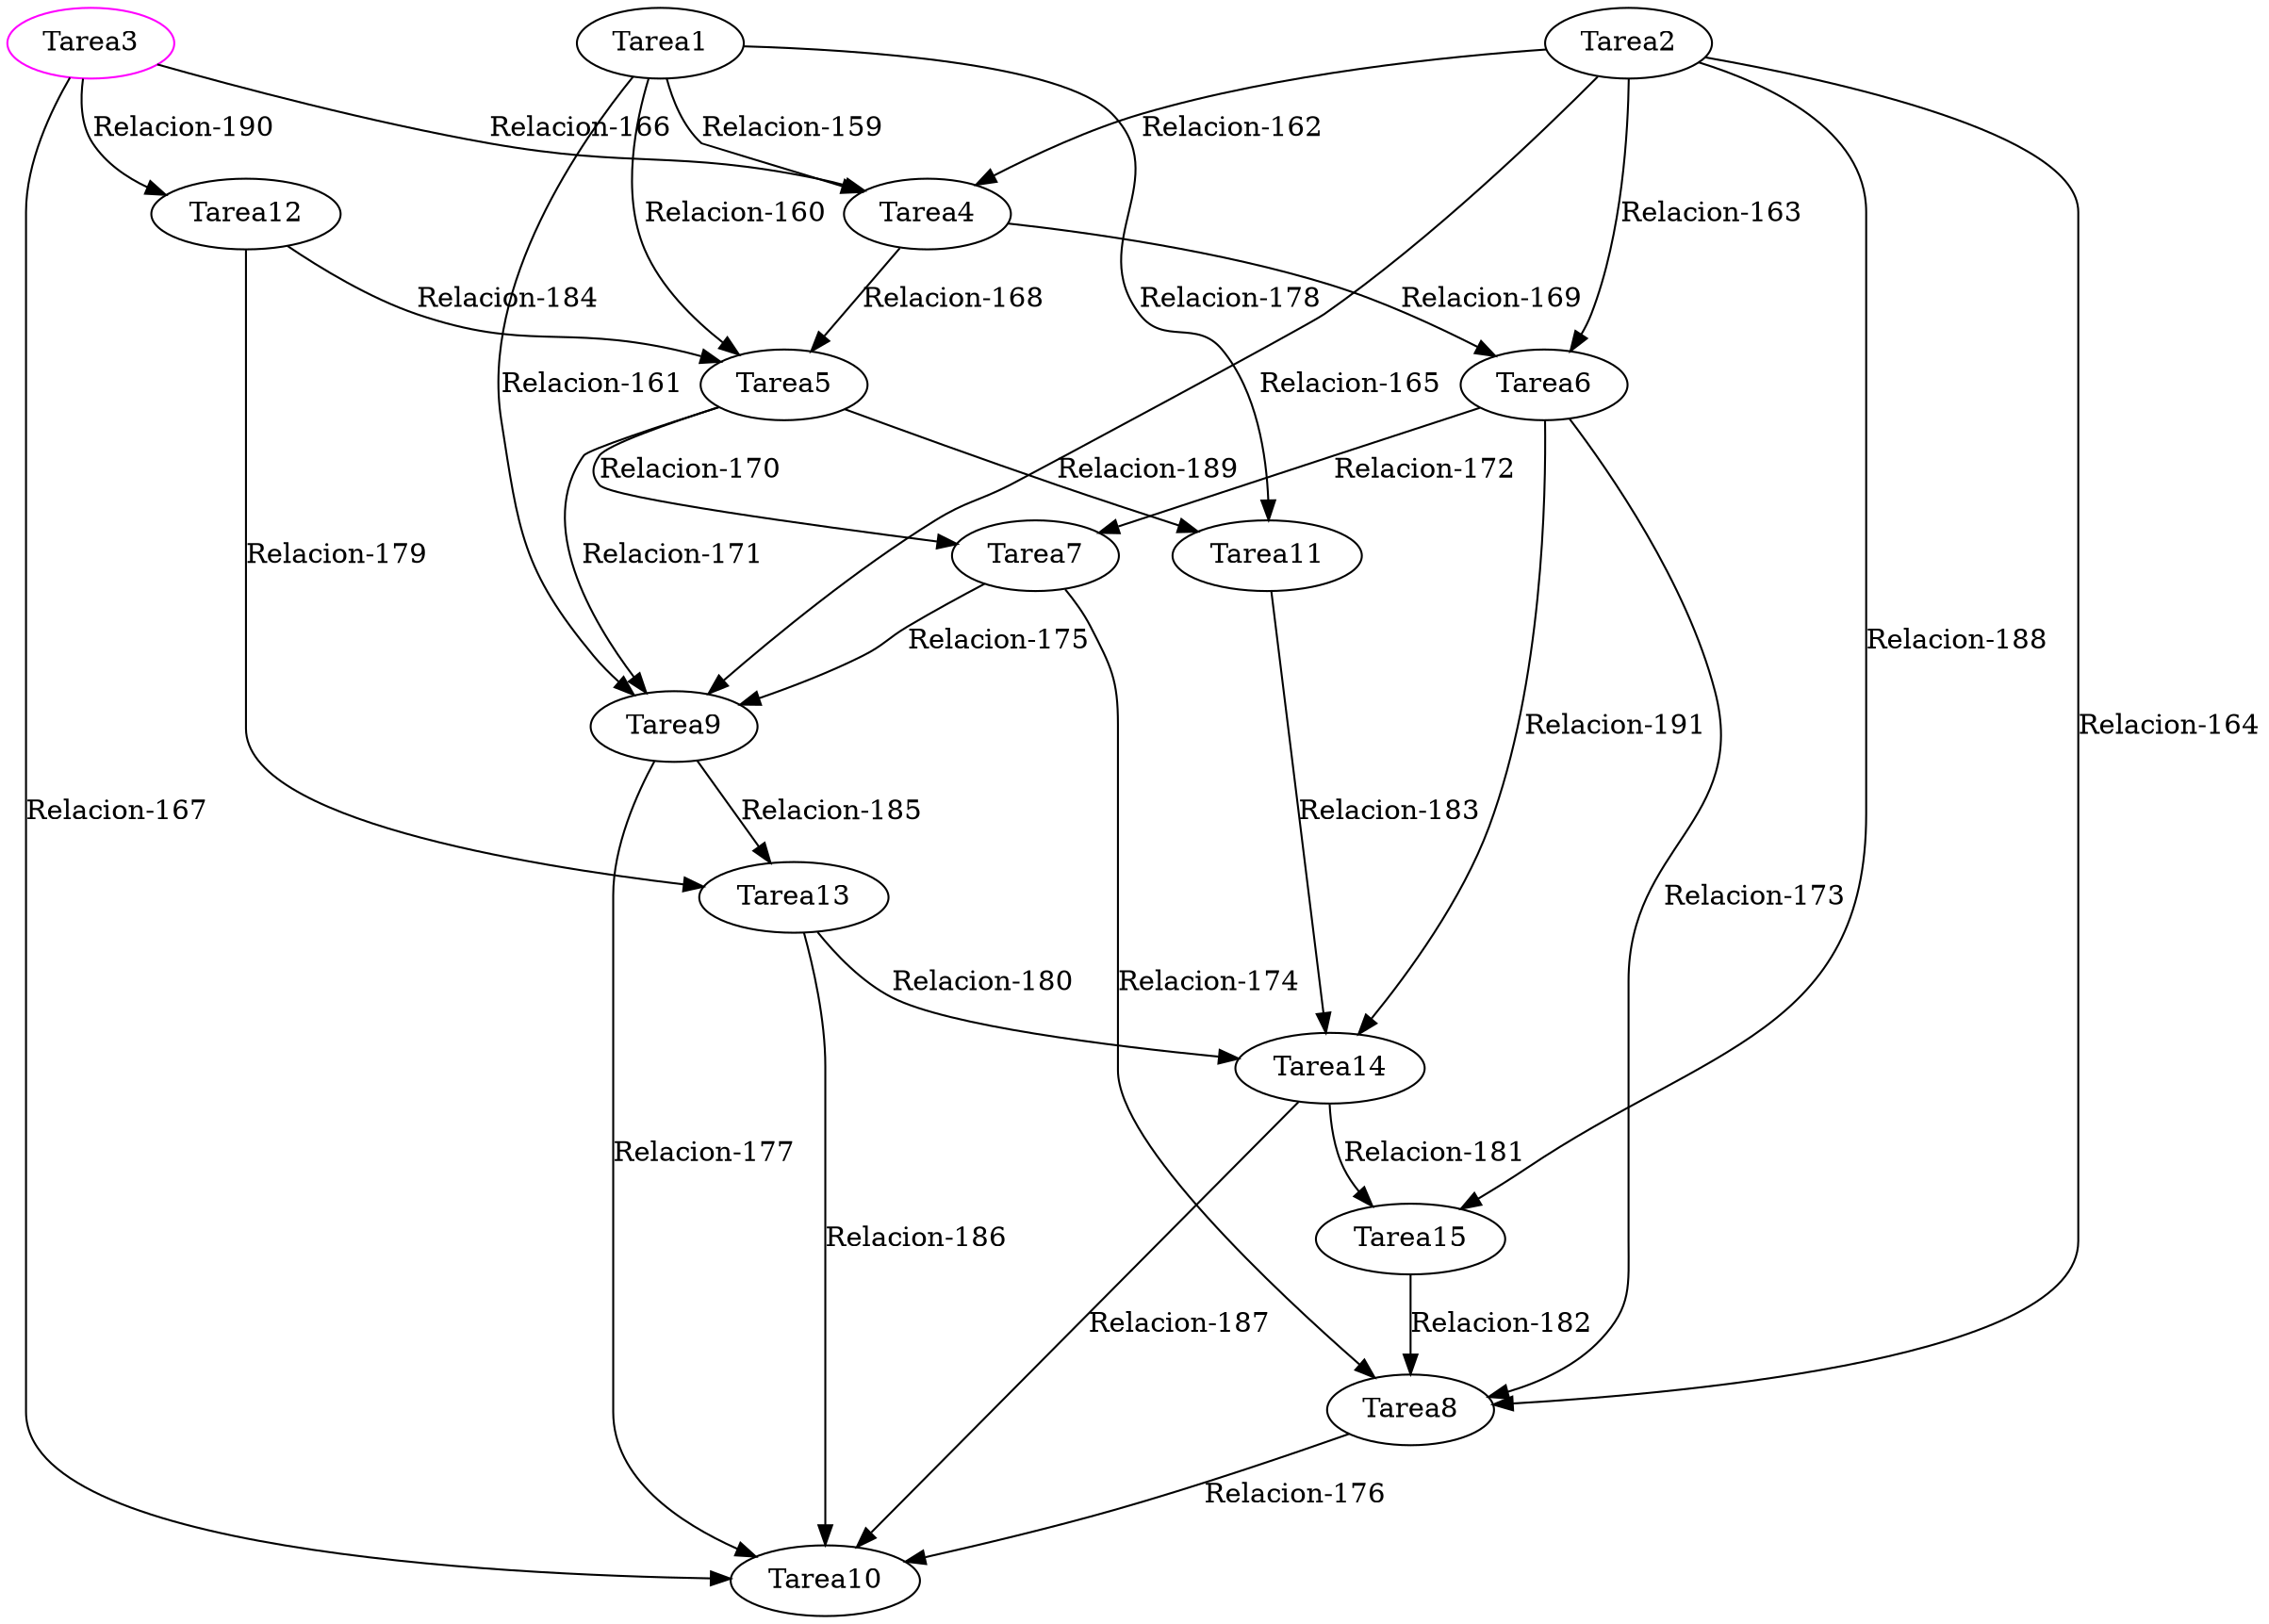 strict digraph G {
  1 [ color="black" label="Tarea1" ];
  2 [ color="black" label="Tarea2" ];
  3 [ color="magenta" label="Tarea3" ];
  4 [ color="black" label="Tarea4" ];
  5 [ color="black" label="Tarea5" ];
  6 [ color="black" label="Tarea6" ];
  7 [ color="black" label="Tarea7" ];
  8 [ color="black" label="Tarea8" ];
  9 [ color="black" label="Tarea9" ];
  10 [ color="black" label="Tarea10" ];
  11 [ color="black" label="Tarea11" ];
  12 [ color="black" label="Tarea12" ];
  13 [ color="black" label="Tarea13" ];
  14 [ color="black" label="Tarea14" ];
  15 [ color="black" label="Tarea15" ];
  1 -> 4 [ color="black" label="Relacion-159" ];
  1 -> 5 [ color="black" label="Relacion-160" ];
  1 -> 9 [ color="black" label="Relacion-161" ];
  2 -> 4 [ color="black" label="Relacion-162" ];
  2 -> 6 [ color="black" label="Relacion-163" ];
  2 -> 8 [ color="black" label="Relacion-164" ];
  2 -> 9 [ color="black" label="Relacion-165" ];
  3 -> 4 [ color="black" label="Relacion-166" ];
  3 -> 10 [ color="black" label="Relacion-167" ];
  4 -> 5 [ color="black" label="Relacion-168" ];
  4 -> 6 [ color="black" label="Relacion-169" ];
  5 -> 7 [ color="black" label="Relacion-170" ];
  5 -> 9 [ color="black" label="Relacion-171" ];
  6 -> 7 [ color="black" label="Relacion-172" ];
  6 -> 8 [ color="black" label="Relacion-173" ];
  7 -> 8 [ color="black" label="Relacion-174" ];
  7 -> 9 [ color="black" label="Relacion-175" ];
  8 -> 10 [ color="black" label="Relacion-176" ];
  9 -> 10 [ color="black" label="Relacion-177" ];
  1 -> 11 [ color="black" label="Relacion-178" ];
  12 -> 13 [ color="black" label="Relacion-179" ];
  13 -> 14 [ color="black" label="Relacion-180" ];
  14 -> 15 [ color="black" label="Relacion-181" ];
  15 -> 8 [ color="black" label="Relacion-182" ];
  11 -> 14 [ color="black" label="Relacion-183" ];
  12 -> 5 [ color="black" label="Relacion-184" ];
  9 -> 13 [ color="black" label="Relacion-185" ];
  13 -> 10 [ color="black" label="Relacion-186" ];
  14 -> 10 [ color="black" label="Relacion-187" ];
  2 -> 15 [ color="black" label="Relacion-188" ];
  5 -> 11 [ color="black" label="Relacion-189" ];
  3 -> 12 [ color="black" label="Relacion-190" ];
  6 -> 14 [ color="black" label="Relacion-191" ];
}
